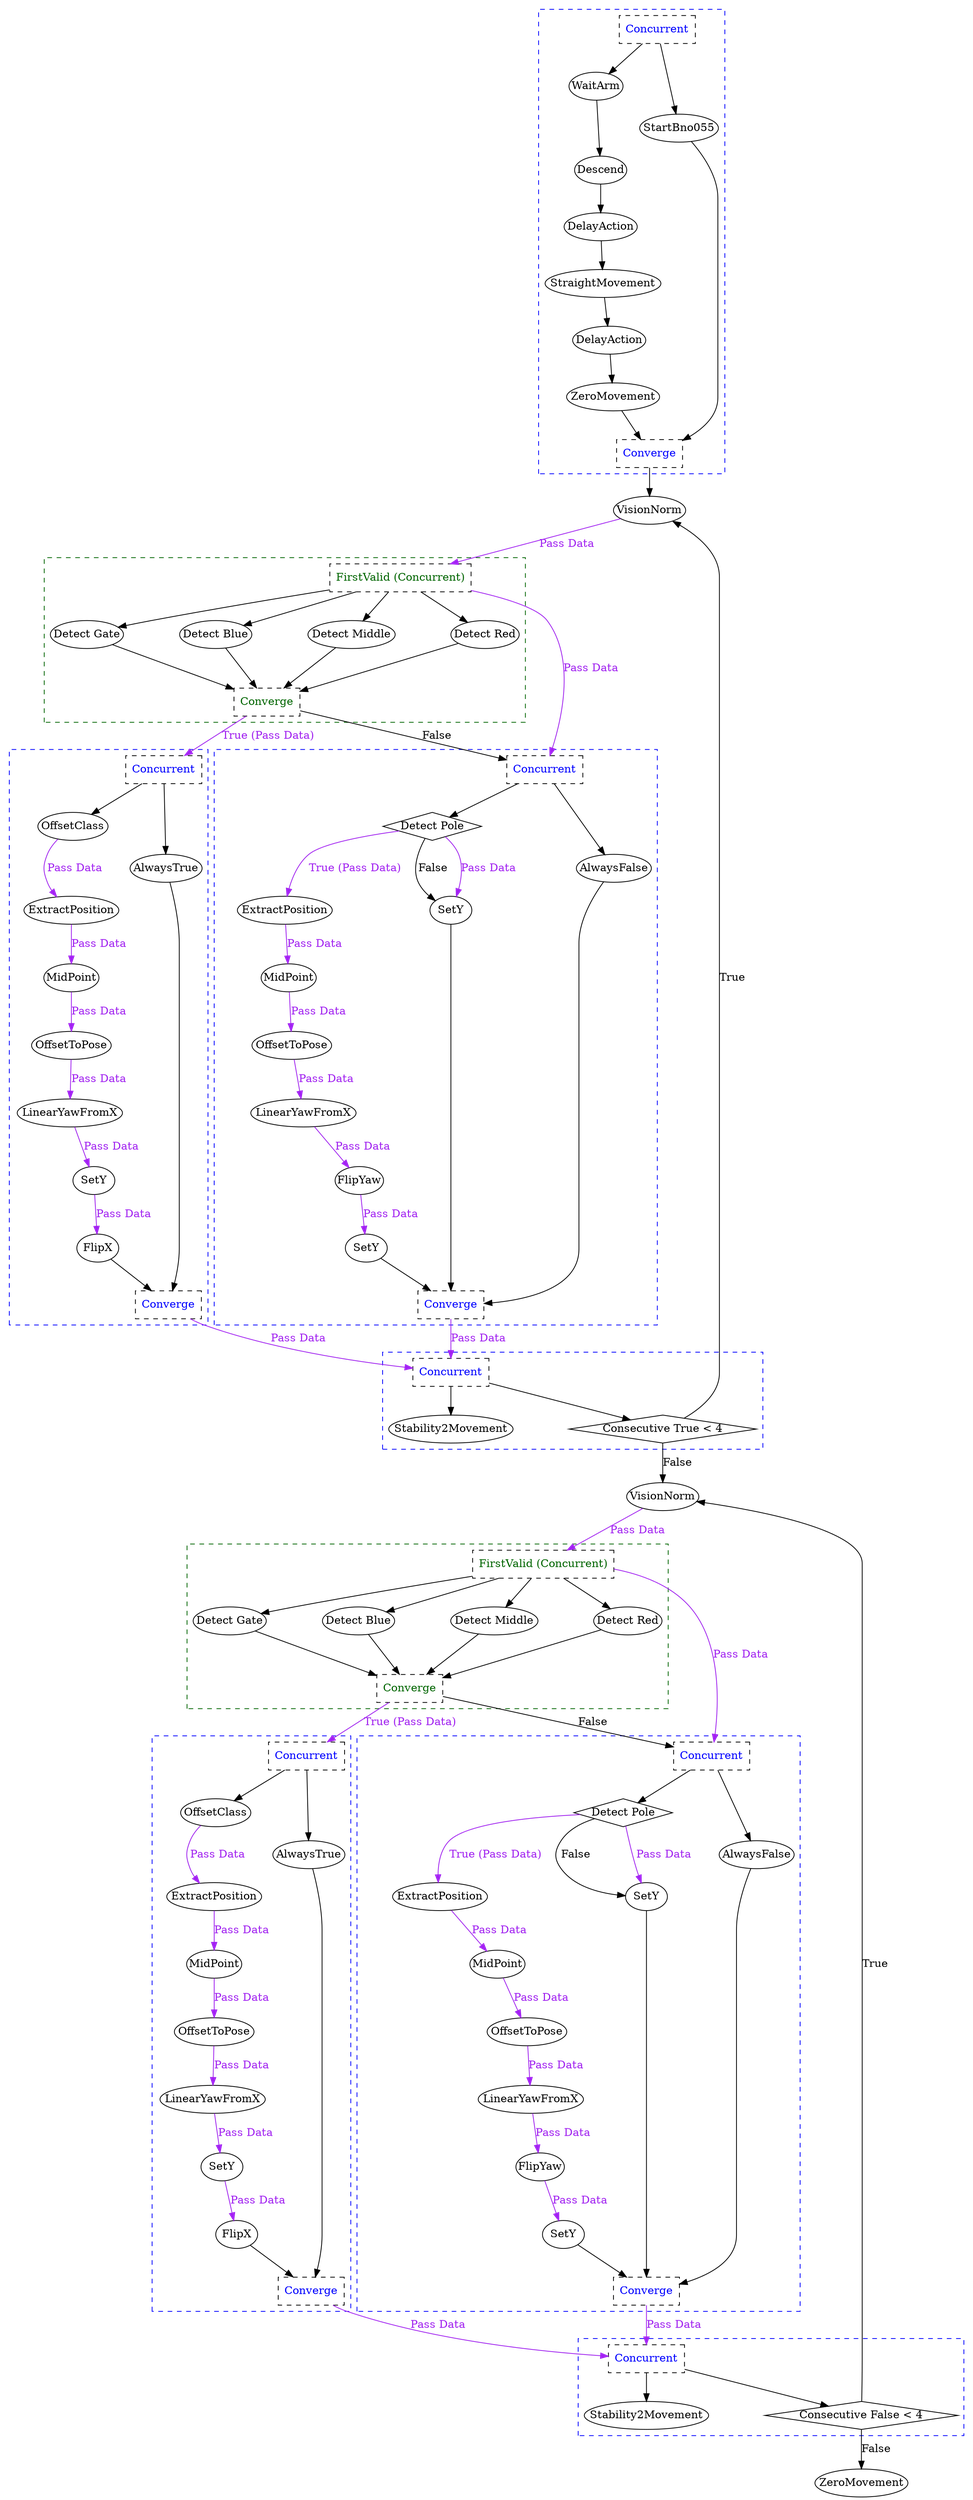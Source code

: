 digraph G {
	splines = true;
	nodesep = 1.0;
	bgcolor = "none"
	"c7706b8f-8b59-4af8-9043-31ad436db28c" [shape = diamond];
	"709e3292-9d57-4066-9155-b5cd58f14506" [shape = diamond];
	"4aeea1c1-2e02-404c-a180-1a283a09543c" [shape = diamond];
	"a9af3d49-2fba-4fb7-8f67-9b1f8edbe8d4" [shape = diamond];
	subgraph "cluster_5010fe9d-4845-468b-b26a-916efaed1a34" {
		style = dashed;
		color = blue;
		"8941422e-dbdc-4d32-9325-1c69c0cba26c" -> "bcd08c97-f78d-4a29-bdaa-03efa27d9c98" ;
		"aa10a90d-9291-4c6d-b4a1-8c2aaaaff305" -> "c97d8c9c-0064-4c1a-9fbf-7b926e46ecd8" ;
		"c97d8c9c-0064-4c1a-9fbf-7b926e46ecd8" -> "aa51edd0-8470-4b01-9c2a-8a65fbff4e58" ;
		"bcd08c97-f78d-4a29-bdaa-03efa27d9c98" -> "aa10a90d-9291-4c6d-b4a1-8c2aaaaff305" ;
		"9d97ee49-7e1c-4055-9292-f76895bcc596" -> "8941422e-dbdc-4d32-9325-1c69c0cba26c" ;
		"bbbcb366-66d1-4246-b9e4-f1ad9b5277d8" -> "9d97ee49-7e1c-4055-9292-f76895bcc596";
		"bbbcb366-66d1-4246-b9e4-f1ad9b5277d8" -> "ba48e9ce-aaf1-4fc3-ba10-4a5d6ac769ea";
		"aa51edd0-8470-4b01-9c2a-8a65fbff4e58" -> "ed4562a3-1a46-4e55-84ab-2dd92a7690eb";
		"ba48e9ce-aaf1-4fc3-ba10-4a5d6ac769ea" -> "ed4562a3-1a46-4e55-84ab-2dd92a7690eb";
		"bbbcb366-66d1-4246-b9e4-f1ad9b5277d8" [label = "Concurrent", shape = box, fontcolor = blue, style = dashed];
		"9d97ee49-7e1c-4055-9292-f76895bcc596" [label = "WaitArm", margin = 0];
		"8941422e-dbdc-4d32-9325-1c69c0cba26c" [label = "Descend", margin = 0];
		"bcd08c97-f78d-4a29-bdaa-03efa27d9c98" [label = "DelayAction", margin = 0];
		"aa10a90d-9291-4c6d-b4a1-8c2aaaaff305" [label = "StraightMovement", margin = 0];
		"c97d8c9c-0064-4c1a-9fbf-7b926e46ecd8" [label = "DelayAction", margin = 0];
		"aa51edd0-8470-4b01-9c2a-8a65fbff4e58" [label = "ZeroMovement", margin = 0];
		"ba48e9ce-aaf1-4fc3-ba10-4a5d6ac769ea" [label = "StartBno055", margin = 0];
		"ed4562a3-1a46-4e55-84ab-2dd92a7690eb" [label = "Converge", shape = box, fontcolor = blue, style = dashed];
	}
	
	subgraph "cluster_0d199a04-ceae-4385-a047-f2a09ef8e6df" {
		style = dashed;
		color = blue;
		"f77198eb-7150-487b-b5fa-f9294ea323ac" -> "fc30b310-9ccc-4a5e-a1a4-991acf11eea5" [color = purple, fontcolor = purple, label = "Pass Data"];
		"38625da4-1208-49b1-aac1-58d2cba66f47" -> "f77198eb-7150-487b-b5fa-f9294ea323ac" [color = purple, fontcolor = purple, label = "Pass Data"];
		"74113e82-e30f-44c8-9892-7b84a7cdff13" -> "38625da4-1208-49b1-aac1-58d2cba66f47" [color = purple, fontcolor = purple, label = "Pass Data"];
		"7f2b45b9-170e-4453-9b9d-1f58647e2f07" -> "74113e82-e30f-44c8-9892-7b84a7cdff13" [color = purple, fontcolor = purple, label = "Pass Data"];
		"56b25525-8992-426c-aed9-0211b29752ff" -> "7f2b45b9-170e-4453-9b9d-1f58647e2f07" [color = purple, fontcolor = purple, label = "Pass Data"];
		"bad59213-bfca-4075-9db5-2a67e0b9e154" -> "56b25525-8992-426c-aed9-0211b29752ff" [color = purple, fontcolor = purple, label = "Pass Data"];
		"4b2973b8-0931-4e4c-8b95-ae4e4dfc9a44" -> "bad59213-bfca-4075-9db5-2a67e0b9e154";
		"4b2973b8-0931-4e4c-8b95-ae4e4dfc9a44" -> "abf8a0d6-6e08-43e9-a809-02b5bdaabb8a";
		"fc30b310-9ccc-4a5e-a1a4-991acf11eea5" -> "af644dbb-1164-4921-84a4-85b2edf3cb4d";
		"abf8a0d6-6e08-43e9-a809-02b5bdaabb8a" -> "af644dbb-1164-4921-84a4-85b2edf3cb4d";
		"4b2973b8-0931-4e4c-8b95-ae4e4dfc9a44" [label = "Concurrent", shape = box, fontcolor = blue, style = dashed];
		"bad59213-bfca-4075-9db5-2a67e0b9e154" [label = "OffsetClass", margin = 0];
		"56b25525-8992-426c-aed9-0211b29752ff" [label = "ExtractPosition", margin = 0];
		"7f2b45b9-170e-4453-9b9d-1f58647e2f07" [label = "MidPoint", margin = 0];
		"74113e82-e30f-44c8-9892-7b84a7cdff13" [label = "OffsetToPose", margin = 0];
		"38625da4-1208-49b1-aac1-58d2cba66f47" [label = "LinearYawFromX", margin = 0];
		"f77198eb-7150-487b-b5fa-f9294ea323ac" [label = "SetY", margin = 0];
		"fc30b310-9ccc-4a5e-a1a4-991acf11eea5" [label = "FlipX", margin = 0];
		"abf8a0d6-6e08-43e9-a809-02b5bdaabb8a" [label = "AlwaysTrue", margin = 0];
		"af644dbb-1164-4921-84a4-85b2edf3cb4d" [label = "Converge", shape = box, fontcolor = blue, style = dashed];
	}
	
	subgraph "cluster_0135d9f1-22cd-4f5e-97bf-87ed0b4bcae2" {
		style = dashed;
		color = blue;
		"c23c2c29-075e-4155-a22d-81c8e5de9fc0" [shape = diamond];
		"92173a29-9654-4698-b003-830d0b3d132a" -> "b3619629-1b3f-4621-899b-88c802b6ce91" [color = purple, fontcolor = purple, label = "Pass Data"];
		"354d4af9-543f-470c-8a0c-5ca0e9f83992" -> "92173a29-9654-4698-b003-830d0b3d132a" [color = purple, fontcolor = purple, label = "Pass Data"];
		"d7ebea73-3ba0-4dcb-8835-8f618efc0942" -> "354d4af9-543f-470c-8a0c-5ca0e9f83992" [color = purple, fontcolor = purple, label = "Pass Data"];
		"61c9df2e-1181-4392-9cec-7ab63f0670fe" -> "d7ebea73-3ba0-4dcb-8835-8f618efc0942" [color = purple, fontcolor = purple, label = "Pass Data"];
		"d0124ec5-21a4-4f36-bfa3-61bfb9138003" -> "61c9df2e-1181-4392-9cec-7ab63f0670fe" [color = purple, fontcolor = purple, label = "Pass Data"];
		"c23c2c29-075e-4155-a22d-81c8e5de9fc0" -> "d0124ec5-21a4-4f36-bfa3-61bfb9138003" [color = purple, fontcolor = purple, label = "True (Pass Data)"];
		"c23c2c29-075e-4155-a22d-81c8e5de9fc0" -> "9dba7da3-9190-4ecc-9a4c-9c52289f11ab" [label = "False"];
		"c23c2c29-075e-4155-a22d-81c8e5de9fc0" -> "9dba7da3-9190-4ecc-9a4c-9c52289f11ab" [color = purple, fontcolor = purple, label = "Pass Data"];
		"7f8efc28-e350-4472-b01d-d7f40ef9f53c" -> "c23c2c29-075e-4155-a22d-81c8e5de9fc0";
		"7f8efc28-e350-4472-b01d-d7f40ef9f53c" -> "a9465c1a-a3bd-4f78-ad5f-6c5f7da313f5";
		"b3619629-1b3f-4621-899b-88c802b6ce91" -> "80694ccc-e1b3-4f84-ba62-8d7f1f077b28";
		"9dba7da3-9190-4ecc-9a4c-9c52289f11ab" -> "80694ccc-e1b3-4f84-ba62-8d7f1f077b28";
		"a9465c1a-a3bd-4f78-ad5f-6c5f7da313f5" -> "80694ccc-e1b3-4f84-ba62-8d7f1f077b28";
		"7f8efc28-e350-4472-b01d-d7f40ef9f53c" [label = "Concurrent", shape = box, fontcolor = blue, style = dashed];
		"d0124ec5-21a4-4f36-bfa3-61bfb9138003" [label = "ExtractPosition", margin = 0];
		"61c9df2e-1181-4392-9cec-7ab63f0670fe" [label = "MidPoint", margin = 0];
		"d7ebea73-3ba0-4dcb-8835-8f618efc0942" [label = "OffsetToPose", margin = 0];
		"354d4af9-543f-470c-8a0c-5ca0e9f83992" [label = "LinearYawFromX", margin = 0];
		"92173a29-9654-4698-b003-830d0b3d132a" [label = "FlipYaw", margin = 0];
		"b3619629-1b3f-4621-899b-88c802b6ce91" [label = "SetY", margin = 0];
		"9dba7da3-9190-4ecc-9a4c-9c52289f11ab" [label = "SetY", margin = 0];
		"c23c2c29-075e-4155-a22d-81c8e5de9fc0" [label = "Detect Pole", margin = 0];
		"a9465c1a-a3bd-4f78-ad5f-6c5f7da313f5" [label = "AlwaysFalse", margin = 0];
		"80694ccc-e1b3-4f84-ba62-8d7f1f077b28" [label = "Converge", shape = box, fontcolor = blue, style = dashed];
	}
	
	subgraph "cluster_6986547e-7879-4eac-824d-417d4d8ab7f6" {
		style = dashed;
		color = darkgreen;
		"ee68a1f3-2987-4d51-b4b4-a1e337429800" -> "2fb97b63-9a24-4377-a2e5-96c7537f6ed1";
		"ee68a1f3-2987-4d51-b4b4-a1e337429800" -> "5872581b-f995-4a62-ad37-04dc6d8413d0";
		"ee68a1f3-2987-4d51-b4b4-a1e337429800" -> "bd8380a2-e8ba-4270-91be-2c584e03edd4";
		"ee68a1f3-2987-4d51-b4b4-a1e337429800" -> "0757fd49-9adc-4689-b258-f5407f8404b7";
		"2fb97b63-9a24-4377-a2e5-96c7537f6ed1" -> "c7706b8f-8b59-4af8-9043-31ad436db28c";
		"5872581b-f995-4a62-ad37-04dc6d8413d0" -> "c7706b8f-8b59-4af8-9043-31ad436db28c";
		"bd8380a2-e8ba-4270-91be-2c584e03edd4" -> "c7706b8f-8b59-4af8-9043-31ad436db28c";
		"0757fd49-9adc-4689-b258-f5407f8404b7" -> "c7706b8f-8b59-4af8-9043-31ad436db28c";
		"ee68a1f3-2987-4d51-b4b4-a1e337429800" [label = "FirstValid (Concurrent)", shape = box, fontcolor = darkgreen, style = dashed];
		"2fb97b63-9a24-4377-a2e5-96c7537f6ed1" [label = "Detect Gate", margin = 0];
		"5872581b-f995-4a62-ad37-04dc6d8413d0" [label = "Detect Blue", margin = 0];
		"bd8380a2-e8ba-4270-91be-2c584e03edd4" [label = "Detect Middle", margin = 0];
		"0757fd49-9adc-4689-b258-f5407f8404b7" [label = "Detect Red", margin = 0];
		"c7706b8f-8b59-4af8-9043-31ad436db28c" [label = "Converge", shape = box, fontcolor = darkgreen, style = dashed];
	}
	
	subgraph "cluster_623ecbd6-fd65-4e8d-81ed-37a99e3e51c8" {
		style = dashed;
		color = blue;
		"87f3de2c-39da-48a2-bdc5-23d356ae4968" -> "ead269d7-5a9a-42bd-894e-c1ea66dbc1a7";
		"87f3de2c-39da-48a2-bdc5-23d356ae4968" -> "709e3292-9d57-4066-9155-b5cd58f14506";
		"87f3de2c-39da-48a2-bdc5-23d356ae4968" [label = "Concurrent", shape = box, fontcolor = blue, style = dashed];
		"ead269d7-5a9a-42bd-894e-c1ea66dbc1a7" [label = "Stability2Movement", margin = 0];
		"709e3292-9d57-4066-9155-b5cd58f14506" [label = "Consecutive True < 4", margin = 0];
	}
	
	subgraph "cluster_962eff64-6c6e-4220-ae4d-04f39d2a96f2" {
		style = dashed;
		color = blue;
		"7a7b70d2-c04e-41c2-ae6d-60858cf67231" -> "62c42a66-dff1-4f0f-8e38-0071a1e97fb6" [color = purple, fontcolor = purple, label = "Pass Data"];
		"b6af6068-daa5-42b0-98ea-adffd7d2a42b" -> "7a7b70d2-c04e-41c2-ae6d-60858cf67231" [color = purple, fontcolor = purple, label = "Pass Data"];
		"b5aa838f-ef55-4a3e-8a25-bcb61cfe99a4" -> "b6af6068-daa5-42b0-98ea-adffd7d2a42b" [color = purple, fontcolor = purple, label = "Pass Data"];
		"b55ae932-2d86-491a-bf17-5986d0021dc5" -> "b5aa838f-ef55-4a3e-8a25-bcb61cfe99a4" [color = purple, fontcolor = purple, label = "Pass Data"];
		"1027405a-afd0-48c1-a63b-64e92cc8a8c3" -> "b55ae932-2d86-491a-bf17-5986d0021dc5" [color = purple, fontcolor = purple, label = "Pass Data"];
		"71b5aae3-09d3-4385-b1be-a011ae0429fc" -> "1027405a-afd0-48c1-a63b-64e92cc8a8c3" [color = purple, fontcolor = purple, label = "Pass Data"];
		"e3da66b4-90e4-4c38-8669-d0084214c455" -> "71b5aae3-09d3-4385-b1be-a011ae0429fc";
		"e3da66b4-90e4-4c38-8669-d0084214c455" -> "33273368-44c2-4f4d-b8e5-538b0c906c86";
		"62c42a66-dff1-4f0f-8e38-0071a1e97fb6" -> "d7374ce0-1768-4340-897a-e8055a3e4568";
		"33273368-44c2-4f4d-b8e5-538b0c906c86" -> "d7374ce0-1768-4340-897a-e8055a3e4568";
		"e3da66b4-90e4-4c38-8669-d0084214c455" [label = "Concurrent", shape = box, fontcolor = blue, style = dashed];
		"71b5aae3-09d3-4385-b1be-a011ae0429fc" [label = "OffsetClass", margin = 0];
		"1027405a-afd0-48c1-a63b-64e92cc8a8c3" [label = "ExtractPosition", margin = 0];
		"b55ae932-2d86-491a-bf17-5986d0021dc5" [label = "MidPoint", margin = 0];
		"b5aa838f-ef55-4a3e-8a25-bcb61cfe99a4" [label = "OffsetToPose", margin = 0];
		"b6af6068-daa5-42b0-98ea-adffd7d2a42b" [label = "LinearYawFromX", margin = 0];
		"7a7b70d2-c04e-41c2-ae6d-60858cf67231" [label = "SetY", margin = 0];
		"62c42a66-dff1-4f0f-8e38-0071a1e97fb6" [label = "FlipX", margin = 0];
		"33273368-44c2-4f4d-b8e5-538b0c906c86" [label = "AlwaysTrue", margin = 0];
		"d7374ce0-1768-4340-897a-e8055a3e4568" [label = "Converge", shape = box, fontcolor = blue, style = dashed];
	}
	
	subgraph "cluster_fa989135-1927-47a7-b4f4-b822b429a007" {
		style = dashed;
		color = blue;
		"d8119cde-cac1-4d78-a5e3-1669b80761f0" [shape = diamond];
		"9eebd2ae-d5e6-49b0-be15-0c7f81ac40cf" -> "4944b69c-3a3c-4342-930f-f2ef79e35fbc" [color = purple, fontcolor = purple, label = "Pass Data"];
		"96e4463c-fda9-47f4-b8da-d1a79943d69c" -> "9eebd2ae-d5e6-49b0-be15-0c7f81ac40cf" [color = purple, fontcolor = purple, label = "Pass Data"];
		"b0de5672-a427-4582-b03d-54853005550b" -> "96e4463c-fda9-47f4-b8da-d1a79943d69c" [color = purple, fontcolor = purple, label = "Pass Data"];
		"6f801d42-8134-4407-80ba-de233d3f48be" -> "b0de5672-a427-4582-b03d-54853005550b" [color = purple, fontcolor = purple, label = "Pass Data"];
		"c2b4ab30-1483-4c70-8830-3c9ba110c73d" -> "6f801d42-8134-4407-80ba-de233d3f48be" [color = purple, fontcolor = purple, label = "Pass Data"];
		"d8119cde-cac1-4d78-a5e3-1669b80761f0" -> "c2b4ab30-1483-4c70-8830-3c9ba110c73d" [color = purple, fontcolor = purple, label = "True (Pass Data)"];
		"d8119cde-cac1-4d78-a5e3-1669b80761f0" -> "e042e836-d400-44d3-8475-04399ca7ce2a" [label = "False"];
		"d8119cde-cac1-4d78-a5e3-1669b80761f0" -> "e042e836-d400-44d3-8475-04399ca7ce2a" [color = purple, fontcolor = purple, label = "Pass Data"];
		"c393a1c1-d2b1-48dc-8b55-ec8627f74167" -> "d8119cde-cac1-4d78-a5e3-1669b80761f0";
		"c393a1c1-d2b1-48dc-8b55-ec8627f74167" -> "5c762495-51b9-4e1e-9433-a641e533f850";
		"4944b69c-3a3c-4342-930f-f2ef79e35fbc" -> "7893197a-c4bc-4b33-8606-1a3019b2b17b";
		"e042e836-d400-44d3-8475-04399ca7ce2a" -> "7893197a-c4bc-4b33-8606-1a3019b2b17b";
		"5c762495-51b9-4e1e-9433-a641e533f850" -> "7893197a-c4bc-4b33-8606-1a3019b2b17b";
		"c393a1c1-d2b1-48dc-8b55-ec8627f74167" [label = "Concurrent", shape = box, fontcolor = blue, style = dashed];
		"c2b4ab30-1483-4c70-8830-3c9ba110c73d" [label = "ExtractPosition", margin = 0];
		"6f801d42-8134-4407-80ba-de233d3f48be" [label = "MidPoint", margin = 0];
		"b0de5672-a427-4582-b03d-54853005550b" [label = "OffsetToPose", margin = 0];
		"96e4463c-fda9-47f4-b8da-d1a79943d69c" [label = "LinearYawFromX", margin = 0];
		"9eebd2ae-d5e6-49b0-be15-0c7f81ac40cf" [label = "FlipYaw", margin = 0];
		"4944b69c-3a3c-4342-930f-f2ef79e35fbc" [label = "SetY", margin = 0];
		"e042e836-d400-44d3-8475-04399ca7ce2a" [label = "SetY", margin = 0];
		"d8119cde-cac1-4d78-a5e3-1669b80761f0" [label = "Detect Pole", margin = 0];
		"5c762495-51b9-4e1e-9433-a641e533f850" [label = "AlwaysFalse", margin = 0];
		"7893197a-c4bc-4b33-8606-1a3019b2b17b" [label = "Converge", shape = box, fontcolor = blue, style = dashed];
	}
	
	subgraph "cluster_5ea251cb-938a-4ab7-84cd-73a9732f28a1" {
		style = dashed;
		color = darkgreen;
		"88055d04-5db4-4ae1-9b56-a4cc9df92eba" -> "dfac65be-d9c8-4310-9aa6-d3ce74ed0d01";
		"88055d04-5db4-4ae1-9b56-a4cc9df92eba" -> "b6cc42d9-b858-46a9-8322-d737cdb40d86";
		"88055d04-5db4-4ae1-9b56-a4cc9df92eba" -> "4ed2f628-bca2-41d5-9135-50ed3481b1dc";
		"88055d04-5db4-4ae1-9b56-a4cc9df92eba" -> "ce7d43f5-2862-4fec-95af-0b924df71348";
		"dfac65be-d9c8-4310-9aa6-d3ce74ed0d01" -> "4aeea1c1-2e02-404c-a180-1a283a09543c";
		"b6cc42d9-b858-46a9-8322-d737cdb40d86" -> "4aeea1c1-2e02-404c-a180-1a283a09543c";
		"4ed2f628-bca2-41d5-9135-50ed3481b1dc" -> "4aeea1c1-2e02-404c-a180-1a283a09543c";
		"ce7d43f5-2862-4fec-95af-0b924df71348" -> "4aeea1c1-2e02-404c-a180-1a283a09543c";
		"88055d04-5db4-4ae1-9b56-a4cc9df92eba" [label = "FirstValid (Concurrent)", shape = box, fontcolor = darkgreen, style = dashed];
		"dfac65be-d9c8-4310-9aa6-d3ce74ed0d01" [label = "Detect Gate", margin = 0];
		"b6cc42d9-b858-46a9-8322-d737cdb40d86" [label = "Detect Blue", margin = 0];
		"4ed2f628-bca2-41d5-9135-50ed3481b1dc" [label = "Detect Middle", margin = 0];
		"ce7d43f5-2862-4fec-95af-0b924df71348" [label = "Detect Red", margin = 0];
		"4aeea1c1-2e02-404c-a180-1a283a09543c" [label = "Converge", shape = box, fontcolor = darkgreen, style = dashed];
	}
	
	subgraph "cluster_8ff5e2d2-b594-4b5c-ab63-75dfc62bce75" {
		style = dashed;
		color = blue;
		"170f4f2e-790d-4159-ad4a-2d10e844d4e7" -> "5b81870b-37e0-484f-9cbe-9915c57ca293";
		"170f4f2e-790d-4159-ad4a-2d10e844d4e7" -> "a9af3d49-2fba-4fb7-8f67-9b1f8edbe8d4";
		"170f4f2e-790d-4159-ad4a-2d10e844d4e7" [label = "Concurrent", shape = box, fontcolor = blue, style = dashed];
		"5b81870b-37e0-484f-9cbe-9915c57ca293" [label = "Stability2Movement", margin = 0];
		"a9af3d49-2fba-4fb7-8f67-9b1f8edbe8d4" [label = "Consecutive False < 4", margin = 0];
	}
	
	"c7706b8f-8b59-4af8-9043-31ad436db28c" -> "4b2973b8-0931-4e4c-8b95-ae4e4dfc9a44" [color = purple, fontcolor = purple, label = "True (Pass Data)"];
	"c7706b8f-8b59-4af8-9043-31ad436db28c" -> "7f8efc28-e350-4472-b01d-d7f40ef9f53c" [label = "False"];
	"ee68a1f3-2987-4d51-b4b4-a1e337429800" -> "7f8efc28-e350-4472-b01d-d7f40ef9f53c" [color = purple, fontcolor = purple, label = "Pass Data"];
	"af644dbb-1164-4921-84a4-85b2edf3cb4d" -> "87f3de2c-39da-48a2-bdc5-23d356ae4968" [color = purple, fontcolor = purple, label = "Pass Data"];
	"80694ccc-e1b3-4f84-ba62-8d7f1f077b28" -> "87f3de2c-39da-48a2-bdc5-23d356ae4968" [color = purple, fontcolor = purple, label = "Pass Data"];
	"47f9e6e5-d434-4bb2-bde6-75b7d9429cb8" -> "ee68a1f3-2987-4d51-b4b4-a1e337429800" [color = purple, fontcolor = purple, label = "Pass Data"];
	"709e3292-9d57-4066-9155-b5cd58f14506" -> "47f9e6e5-d434-4bb2-bde6-75b7d9429cb8" [label = "True"];
	"4aeea1c1-2e02-404c-a180-1a283a09543c" -> "e3da66b4-90e4-4c38-8669-d0084214c455" [color = purple, fontcolor = purple, label = "True (Pass Data)"];
	"4aeea1c1-2e02-404c-a180-1a283a09543c" -> "c393a1c1-d2b1-48dc-8b55-ec8627f74167" [label = "False"];
	"88055d04-5db4-4ae1-9b56-a4cc9df92eba" -> "c393a1c1-d2b1-48dc-8b55-ec8627f74167" [color = purple, fontcolor = purple, label = "Pass Data"];
	"d7374ce0-1768-4340-897a-e8055a3e4568" -> "170f4f2e-790d-4159-ad4a-2d10e844d4e7" [color = purple, fontcolor = purple, label = "Pass Data"];
	"7893197a-c4bc-4b33-8606-1a3019b2b17b" -> "170f4f2e-790d-4159-ad4a-2d10e844d4e7" [color = purple, fontcolor = purple, label = "Pass Data"];
	"c41900ae-94c6-400b-b100-d961f57ba45f" -> "88055d04-5db4-4ae1-9b56-a4cc9df92eba" [color = purple, fontcolor = purple, label = "Pass Data"];
	"a9af3d49-2fba-4fb7-8f67-9b1f8edbe8d4" -> "c41900ae-94c6-400b-b100-d961f57ba45f" [label = "True"];
	"a9af3d49-2fba-4fb7-8f67-9b1f8edbe8d4" -> "29d7dd55-fdf1-45a5-b159-0d13893a98a1" [label = "False"];
	"709e3292-9d57-4066-9155-b5cd58f14506" -> "c41900ae-94c6-400b-b100-d961f57ba45f" [label = "False"];
	"ed4562a3-1a46-4e55-84ab-2dd92a7690eb" -> "47f9e6e5-d434-4bb2-bde6-75b7d9429cb8" ;
	"47f9e6e5-d434-4bb2-bde6-75b7d9429cb8" [label = "VisionNorm", margin = 0];
	"c41900ae-94c6-400b-b100-d961f57ba45f" [label = "VisionNorm", margin = 0];
	"29d7dd55-fdf1-45a5-b159-0d13893a98a1" [label = "ZeroMovement", margin = 0];
}
